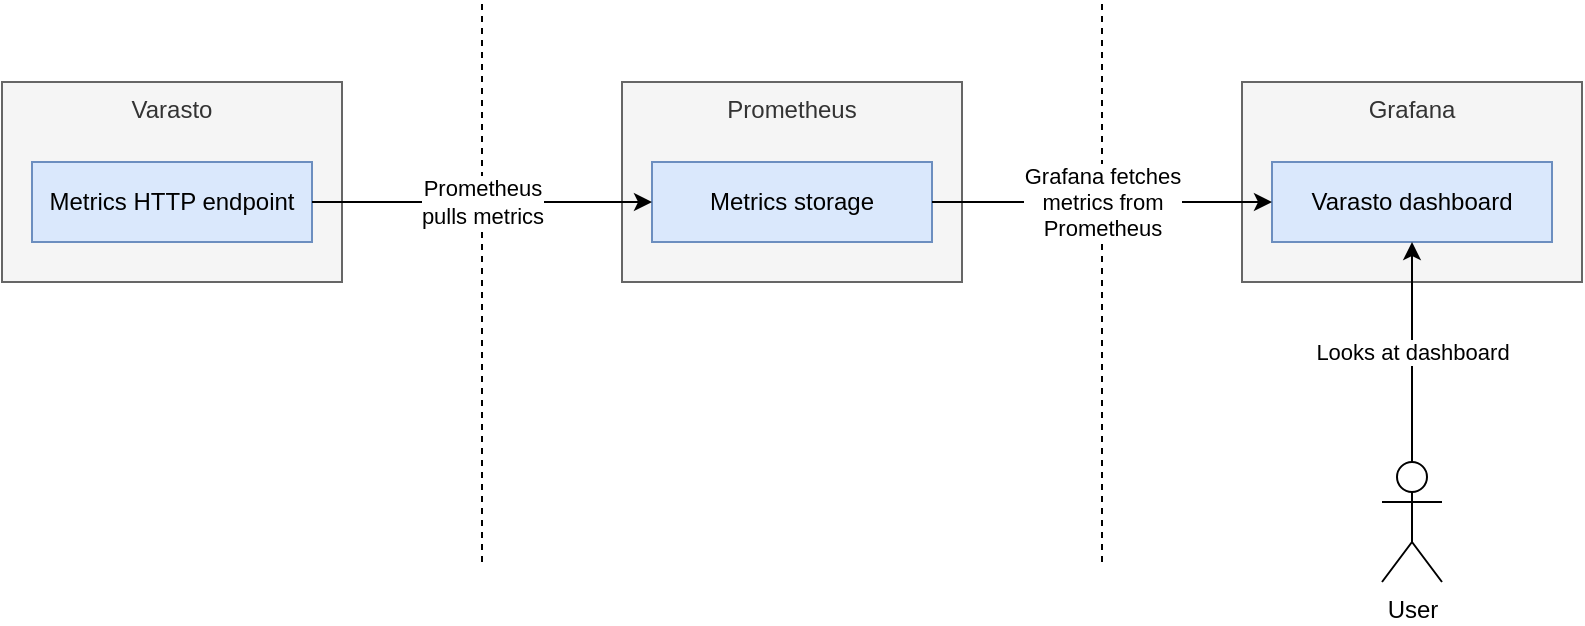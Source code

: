 <mxfile version="13.0.0" type="device"><diagram id="6CsfTziUDNU5I75DlMuj" name="Page-1"><mxGraphModel dx="872" dy="856" grid="1" gridSize="10" guides="1" tooltips="1" connect="1" arrows="1" fold="1" page="1" pageScale="1" pageWidth="1169" pageHeight="827" math="0" shadow="0"><root><mxCell id="0"/><mxCell id="1" parent="0"/><mxCell id="jXc8HaD6NJs-pQHwZJ7z-2" value="Varasto" style="rounded=0;whiteSpace=wrap;html=1;verticalAlign=top;fillColor=#f5f5f5;strokeColor=#666666;fontColor=#333333;" vertex="1" parent="1"><mxGeometry x="40" y="40" width="170" height="100" as="geometry"/></mxCell><mxCell id="jXc8HaD6NJs-pQHwZJ7z-3" value="Metrics HTTP endpoint" style="rounded=0;whiteSpace=wrap;html=1;fillColor=#dae8fc;strokeColor=#6c8ebf;" vertex="1" parent="1"><mxGeometry x="55" y="80" width="140" height="40" as="geometry"/></mxCell><mxCell id="jXc8HaD6NJs-pQHwZJ7z-5" value="Prometheus" style="rounded=0;whiteSpace=wrap;html=1;verticalAlign=top;fillColor=#f5f5f5;strokeColor=#666666;fontColor=#333333;" vertex="1" parent="1"><mxGeometry x="350" y="40" width="170" height="100" as="geometry"/></mxCell><mxCell id="jXc8HaD6NJs-pQHwZJ7z-6" value="Metrics storage" style="rounded=0;whiteSpace=wrap;html=1;fillColor=#dae8fc;strokeColor=#6c8ebf;" vertex="1" parent="1"><mxGeometry x="365" y="80" width="140" height="40" as="geometry"/></mxCell><mxCell id="jXc8HaD6NJs-pQHwZJ7z-7" value="Grafana" style="rounded=0;whiteSpace=wrap;html=1;verticalAlign=top;fillColor=#f5f5f5;strokeColor=#666666;fontColor=#333333;" vertex="1" parent="1"><mxGeometry x="660" y="40" width="170" height="100" as="geometry"/></mxCell><mxCell id="jXc8HaD6NJs-pQHwZJ7z-8" value="Varasto dashboard" style="rounded=0;whiteSpace=wrap;html=1;fillColor=#dae8fc;strokeColor=#6c8ebf;" vertex="1" parent="1"><mxGeometry x="675" y="80" width="140" height="40" as="geometry"/></mxCell><mxCell id="jXc8HaD6NJs-pQHwZJ7z-16" value="Looks at dashboard" style="edgeStyle=orthogonalEdgeStyle;rounded=0;orthogonalLoop=1;jettySize=auto;html=1;exitX=0.5;exitY=0;exitDx=0;exitDy=0;exitPerimeter=0;" edge="1" parent="1" source="jXc8HaD6NJs-pQHwZJ7z-9" target="jXc8HaD6NJs-pQHwZJ7z-8"><mxGeometry relative="1" as="geometry"/></mxCell><mxCell id="jXc8HaD6NJs-pQHwZJ7z-9" value="User" style="shape=umlActor;verticalLabelPosition=bottom;labelBackgroundColor=#ffffff;verticalAlign=top;html=1;outlineConnect=0;" vertex="1" parent="1"><mxGeometry x="730" y="230" width="30" height="60" as="geometry"/></mxCell><mxCell id="jXc8HaD6NJs-pQHwZJ7z-10" value="" style="endArrow=none;dashed=1;html=1;" edge="1" parent="1"><mxGeometry width="50" height="50" relative="1" as="geometry"><mxPoint x="280" y="280" as="sourcePoint"/><mxPoint x="280" as="targetPoint"/></mxGeometry></mxCell><mxCell id="jXc8HaD6NJs-pQHwZJ7z-11" value="" style="endArrow=none;dashed=1;html=1;" edge="1" parent="1"><mxGeometry width="50" height="50" relative="1" as="geometry"><mxPoint x="590" y="280" as="sourcePoint"/><mxPoint x="590" as="targetPoint"/></mxGeometry></mxCell><mxCell id="jXc8HaD6NJs-pQHwZJ7z-14" value="Prometheus&lt;br&gt;pulls metrics" style="edgeStyle=orthogonalEdgeStyle;rounded=0;orthogonalLoop=1;jettySize=auto;html=1;exitX=1;exitY=0.5;exitDx=0;exitDy=0;" edge="1" parent="1" source="jXc8HaD6NJs-pQHwZJ7z-3" target="jXc8HaD6NJs-pQHwZJ7z-6"><mxGeometry relative="1" as="geometry"/></mxCell><mxCell id="jXc8HaD6NJs-pQHwZJ7z-15" value="Grafana fetches&lt;br&gt;metrics from&lt;br&gt;Prometheus" style="edgeStyle=orthogonalEdgeStyle;rounded=0;orthogonalLoop=1;jettySize=auto;html=1;exitX=1;exitY=0.5;exitDx=0;exitDy=0;" edge="1" parent="1" source="jXc8HaD6NJs-pQHwZJ7z-6" target="jXc8HaD6NJs-pQHwZJ7z-8"><mxGeometry relative="1" as="geometry"/></mxCell></root></mxGraphModel></diagram></mxfile>
